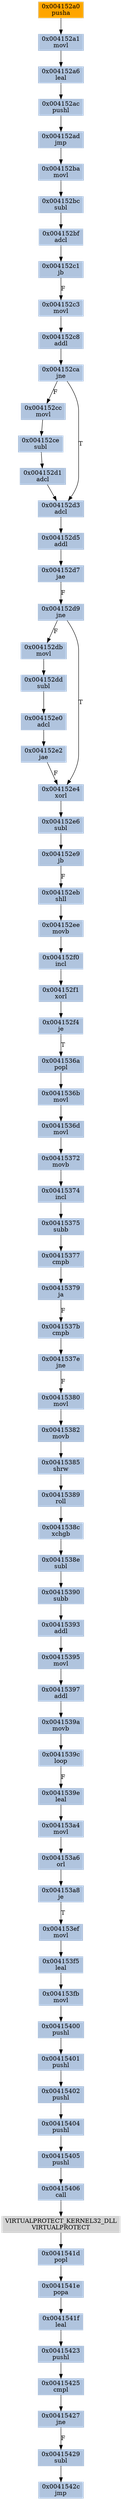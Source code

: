 strict digraph G {
	graph [bgcolor=transparent,
		name=G
	];
	node [color=lightsteelblue,
		fillcolor=lightsteelblue,
		shape=rectangle,
		style=filled
	];
	"0x004152ca"	[label="0x004152ca
jne"];
	"0x004152cc"	[label="0x004152cc
movl"];
	"0x004152ca" -> "0x004152cc"	[color="#000000",
		label=F];
	"0x004152d3"	[label="0x004152d3
adcl"];
	"0x004152ca" -> "0x004152d3"	[color="#000000",
		label=T];
	"0x004152db"	[label="0x004152db
movl"];
	"0x004152dd"	[label="0x004152dd
subl"];
	"0x004152db" -> "0x004152dd"	[color="#000000"];
	"0x00415380"	[label="0x00415380
movl"];
	"0x00415382"	[label="0x00415382
movb"];
	"0x00415380" -> "0x00415382"	[color="#000000"];
	"0x0041536d"	[label="0x0041536d
movl"];
	"0x00415372"	[label="0x00415372
movb"];
	"0x0041536d" -> "0x00415372"	[color="#000000"];
	"0x004152ce"	[label="0x004152ce
subl"];
	"0x004152cc" -> "0x004152ce"	[color="#000000"];
	"0x00415377"	[label="0x00415377
cmpb"];
	"0x00415379"	[label="0x00415379
ja"];
	"0x00415377" -> "0x00415379"	[color="#000000"];
	"0x00415390"	[label="0x00415390
subb"];
	"0x00415393"	[label="0x00415393
addl"];
	"0x00415390" -> "0x00415393"	[color="#000000"];
	"0x0041537b"	[label="0x0041537b
cmpb"];
	"0x00415379" -> "0x0041537b"	[color="#000000",
		label=F];
	"0x0041541f"	[label="0x0041541f
leal"];
	"0x00415423"	[label="0x00415423
pushl"];
	"0x0041541f" -> "0x00415423"	[color="#000000"];
	"0x00415397"	[label="0x00415397
addl"];
	"0x0041539a"	[label="0x0041539a
movb"];
	"0x00415397" -> "0x0041539a"	[color="#000000"];
	"0x004152a0"	[color=lightgrey,
		fillcolor=orange,
		label="0x004152a0
pusha"];
	"0x004152a1"	[label="0x004152a1
movl"];
	"0x004152a0" -> "0x004152a1"	[color="#000000"];
	"0x00415425"	[label="0x00415425
cmpl"];
	"0x00415423" -> "0x00415425"	[color="#000000"];
	"0x004152f4"	[label="0x004152f4
je"];
	"0x0041536a"	[label="0x0041536a
popl"];
	"0x004152f4" -> "0x0041536a"	[color="#000000",
		label=T];
	"0x00415401"	[label="0x00415401
pushl"];
	"0x00415402"	[label="0x00415402
pushl"];
	"0x00415401" -> "0x00415402"	[color="#000000"];
	"0x004153fb"	[label="0x004153fb
movl"];
	"0x00415400"	[label="0x00415400
pushl"];
	"0x004153fb" -> "0x00415400"	[color="#000000"];
	"0x004152e2"	[label="0x004152e2
jae"];
	"0x004152e4"	[label="0x004152e4
xorl"];
	"0x004152e2" -> "0x004152e4"	[color="#000000",
		label=F];
	"0x004152ba"	[label="0x004152ba
movl"];
	"0x004152bc"	[label="0x004152bc
subl"];
	"0x004152ba" -> "0x004152bc"	[color="#000000"];
	"0x00415385"	[label="0x00415385
shrw"];
	"0x00415382" -> "0x00415385"	[color="#000000"];
	"0x0041541d"	[label="0x0041541d
popl"];
	"0x0041541e"	[label="0x0041541e
popa"];
	"0x0041541d" -> "0x0041541e"	[color="#000000"];
	"0x004152e9"	[label="0x004152e9
jb"];
	"0x004152eb"	[label="0x004152eb
shll"];
	"0x004152e9" -> "0x004152eb"	[color="#000000",
		label=F];
	"0x004152ac"	[label="0x004152ac
pushl"];
	"0x004152ad"	[label="0x004152ad
jmp"];
	"0x004152ac" -> "0x004152ad"	[color="#000000"];
	"0x00415374"	[label="0x00415374
incl"];
	"0x00415372" -> "0x00415374"	[color="#000000"];
	"0x00415427"	[label="0x00415427
jne"];
	"0x00415425" -> "0x00415427"	[color="#000000"];
	"0x00415389"	[label="0x00415389
roll"];
	"0x00415385" -> "0x00415389"	[color="#000000"];
	"0x00415406"	[label="0x00415406
call"];
	VIRTUALPROTECT_KERNEL32_DLL	[color=lightgrey,
		fillcolor=lightgrey,
		label="VIRTUALPROTECT_KERNEL32_DLL
VIRTUALPROTECT"];
	"0x00415406" -> VIRTUALPROTECT_KERNEL32_DLL	[color="#000000"];
	"0x00415395"	[label="0x00415395
movl"];
	"0x00415395" -> "0x00415397"	[color="#000000"];
	"0x00415405"	[label="0x00415405
pushl"];
	"0x00415405" -> "0x00415406"	[color="#000000"];
	"0x004153a8"	[label="0x004153a8
je"];
	"0x004153ef"	[label="0x004153ef
movl"];
	"0x004153a8" -> "0x004153ef"	[color="#000000",
		label=T];
	"0x00415375"	[label="0x00415375
subb"];
	"0x00415375" -> "0x00415377"	[color="#000000"];
	"0x004152bf"	[label="0x004152bf
adcl"];
	"0x004152c1"	[label="0x004152c1
jb"];
	"0x004152bf" -> "0x004152c1"	[color="#000000"];
	"0x00415429"	[label="0x00415429
subl"];
	"0x0041542c"	[label="0x0041542c
jmp"];
	"0x00415429" -> "0x0041542c"	[color="#000000"];
	"0x00415404"	[label="0x00415404
pushl"];
	"0x00415404" -> "0x00415405"	[color="#000000"];
	"0x0041538e"	[label="0x0041538e
subl"];
	"0x0041538e" -> "0x00415390"	[color="#000000"];
	"0x004152bc" -> "0x004152bf"	[color="#000000"];
	"0x004153f5"	[label="0x004153f5
leal"];
	"0x004153ef" -> "0x004153f5"	[color="#000000"];
	"0x004153a4"	[label="0x004153a4
movl"];
	"0x004153a6"	[label="0x004153a6
orl"];
	"0x004153a4" -> "0x004153a6"	[color="#000000"];
	"0x004152c8"	[label="0x004152c8
addl"];
	"0x004152c8" -> "0x004152ca"	[color="#000000"];
	"0x004152a6"	[label="0x004152a6
leal"];
	"0x004152a6" -> "0x004152ac"	[color="#000000"];
	"0x004152e0"	[label="0x004152e0
adcl"];
	"0x004152e0" -> "0x004152e2"	[color="#000000"];
	"0x004152d1"	[label="0x004152d1
adcl"];
	"0x004152ce" -> "0x004152d1"	[color="#000000"];
	"0x00415402" -> "0x00415404"	[color="#000000"];
	"0x0041537e"	[label="0x0041537e
jne"];
	"0x0041537b" -> "0x0041537e"	[color="#000000"];
	"0x00415393" -> "0x00415395"	[color="#000000"];
	VIRTUALPROTECT_KERNEL32_DLL -> "0x0041541d"	[color="#000000"];
	"0x00415400" -> "0x00415401"	[color="#000000"];
	"0x0041537e" -> "0x00415380"	[color="#000000",
		label=F];
	"0x004153f5" -> "0x004153fb"	[color="#000000"];
	"0x004152f0"	[label="0x004152f0
incl"];
	"0x004152f1"	[label="0x004152f1
xorl"];
	"0x004152f0" -> "0x004152f1"	[color="#000000"];
	"0x004152e6"	[label="0x004152e6
subl"];
	"0x004152e6" -> "0x004152e9"	[color="#000000"];
	"0x004152ad" -> "0x004152ba"	[color="#000000"];
	"0x0041538c"	[label="0x0041538c
xchgb"];
	"0x0041538c" -> "0x0041538e"	[color="#000000"];
	"0x004152e4" -> "0x004152e6"	[color="#000000"];
	"0x004153a6" -> "0x004153a8"	[color="#000000"];
	"0x004152ee"	[label="0x004152ee
movb"];
	"0x004152eb" -> "0x004152ee"	[color="#000000"];
	"0x004152c3"	[label="0x004152c3
movl"];
	"0x004152c3" -> "0x004152c8"	[color="#000000"];
	"0x0041539e"	[label="0x0041539e
leal"];
	"0x0041539e" -> "0x004153a4"	[color="#000000"];
	"0x00415389" -> "0x0041538c"	[color="#000000"];
	"0x004152d5"	[label="0x004152d5
addl"];
	"0x004152d7"	[label="0x004152d7
jae"];
	"0x004152d5" -> "0x004152d7"	[color="#000000"];
	"0x0041539c"	[label="0x0041539c
loop"];
	"0x0041539a" -> "0x0041539c"	[color="#000000"];
	"0x004152d1" -> "0x004152d3"	[color="#000000"];
	"0x0041536b"	[label="0x0041536b
movl"];
	"0x0041536b" -> "0x0041536d"	[color="#000000"];
	"0x0041541e" -> "0x0041541f"	[color="#000000"];
	"0x004152ee" -> "0x004152f0"	[color="#000000"];
	"0x004152d9"	[label="0x004152d9
jne"];
	"0x004152d9" -> "0x004152db"	[color="#000000",
		label=F];
	"0x004152d9" -> "0x004152e4"	[color="#000000",
		label=T];
	"0x004152d7" -> "0x004152d9"	[color="#000000",
		label=F];
	"0x0041539c" -> "0x0041539e"	[color="#000000",
		label=F];
	"0x004152f1" -> "0x004152f4"	[color="#000000"];
	"0x004152a1" -> "0x004152a6"	[color="#000000"];
	"0x004152c1" -> "0x004152c3"	[color="#000000",
		label=F];
	"0x004152dd" -> "0x004152e0"	[color="#000000"];
	"0x0041536a" -> "0x0041536b"	[color="#000000"];
	"0x004152d3" -> "0x004152d5"	[color="#000000"];
	"0x00415427" -> "0x00415429"	[color="#000000",
		label=F];
	"0x00415374" -> "0x00415375"	[color="#000000"];
}
